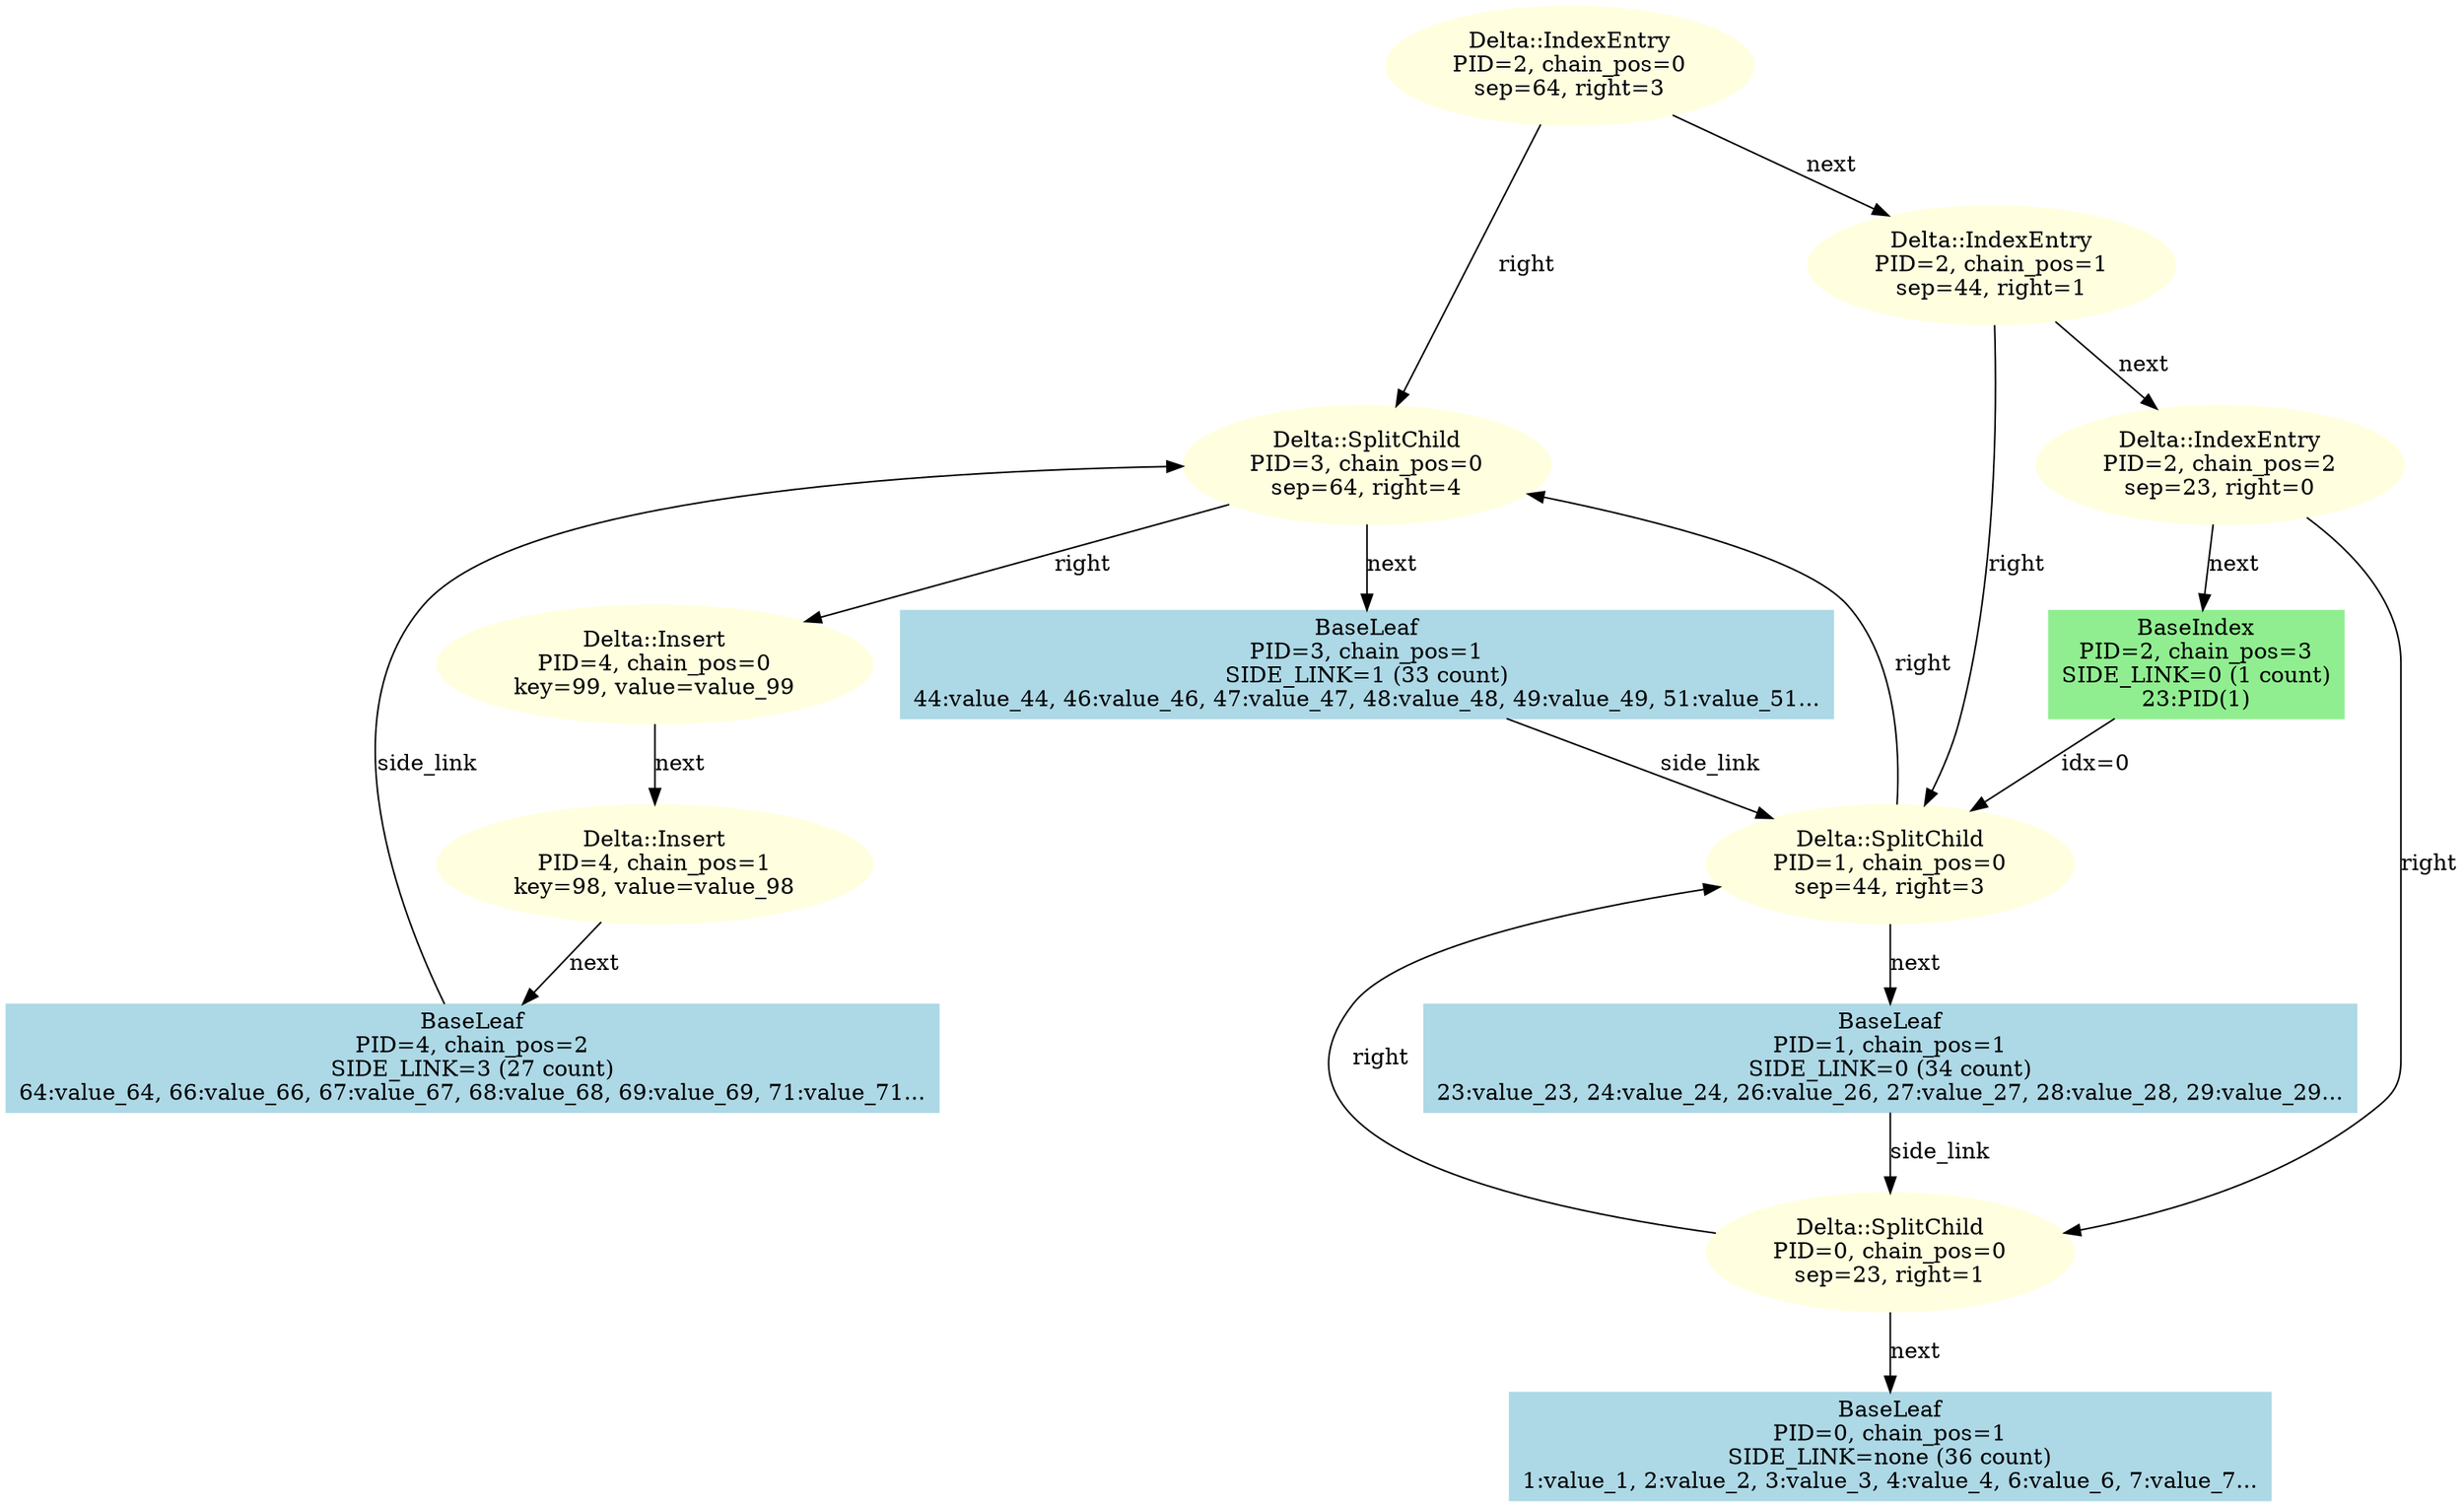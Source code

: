 digraph bwtree {
    node0[label="Delta::IndexEntry\nPID=2, chain_pos=0\nsep=64, right=3"][style="filled"][color="lightyellow"][shape="ellipse"];
    node1[label="Delta::SplitChild\nPID=3, chain_pos=0\nsep=64, right=4"][style="filled"][color="lightyellow"][shape="ellipse"];
    node2[label="Delta::Insert\nPID=4, chain_pos=0\nkey=99, value=value_99"][style="filled"][color="lightyellow"][shape="ellipse"];
    node3[label="Delta::Insert\nPID=4, chain_pos=1\nkey=98, value=value_98"][style="filled"][color="lightyellow"][shape="ellipse"];
    node4[label="BaseLeaf\nPID=4, chain_pos=2\nSIDE_LINK=3 (27 count)\n64:value_64, 66:value_66, 67:value_67, 68:value_68, 69:value_69, 71:value_71..."][style="filled"][color="lightblue"][shape="box"];
    node5[label="BaseLeaf\nPID=3, chain_pos=1\nSIDE_LINK=1 (33 count)\n44:value_44, 46:value_46, 47:value_47, 48:value_48, 49:value_49, 51:value_51..."][style="filled"][color="lightblue"][shape="box"];
    node6[label="Delta::IndexEntry\nPID=2, chain_pos=1\nsep=44, right=1"][style="filled"][color="lightyellow"][shape="ellipse"];
    node7[label="Delta::SplitChild\nPID=1, chain_pos=0\nsep=44, right=3"][style="filled"][color="lightyellow"][shape="ellipse"];
    node8[label="BaseLeaf\nPID=1, chain_pos=1\nSIDE_LINK=0 (34 count)\n23:value_23, 24:value_24, 26:value_26, 27:value_27, 28:value_28, 29:value_29..."][style="filled"][color="lightblue"][shape="box"];
    node9[label="Delta::IndexEntry\nPID=2, chain_pos=2\nsep=23, right=0"][style="filled"][color="lightyellow"][shape="ellipse"];
    node10[label="Delta::SplitChild\nPID=0, chain_pos=0\nsep=23, right=1"][style="filled"][color="lightyellow"][shape="ellipse"];
    node11[label="BaseLeaf\nPID=0, chain_pos=1\nSIDE_LINK=none (36 count)\n1:value_1, 2:value_2, 3:value_3, 4:value_4, 6:value_6, 7:value_7..."][style="filled"][color="lightblue"][shape="box"];
    node12[label="BaseIndex\nPID=2, chain_pos=3\nSIDE_LINK=0 (1 count)\n23:PID(1)"][style="filled"][color="lightgreen"][shape="box"];
    node4 -> node1[label="side_link"];
    node3 -> node4[label="next"];
    node2 -> node3[label="next"];
    node1 -> node2[label="right"];
    node5 -> node7[label="side_link"];
    node1 -> node5[label="next"];
    node0 -> node1[label="right"];
    node7 -> node1[label="right"];
    node8 -> node10[label="side_link"];
    node7 -> node8[label="next"];
    node6 -> node7[label="right"];
    node10 -> node7[label="right"];
    node10 -> node11[label="next"];
    node9 -> node10[label="right"];
    node12 -> node7[label="idx=0"];
    node9 -> node12[label="next"];
    node6 -> node9[label="next"];
    node0 -> node6[label="next"];
}
